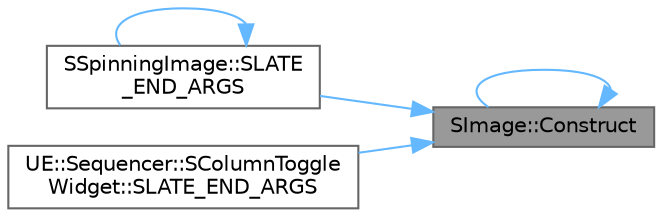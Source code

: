 digraph "SImage::Construct"
{
 // INTERACTIVE_SVG=YES
 // LATEX_PDF_SIZE
  bgcolor="transparent";
  edge [fontname=Helvetica,fontsize=10,labelfontname=Helvetica,labelfontsize=10];
  node [fontname=Helvetica,fontsize=10,shape=box,height=0.2,width=0.4];
  rankdir="RL";
  Node1 [id="Node000001",label="SImage::Construct",height=0.2,width=0.4,color="gray40", fillcolor="grey60", style="filled", fontcolor="black",tooltip="Construct this widget."];
  Node1 -> Node1 [id="edge1_Node000001_Node000001",dir="back",color="steelblue1",style="solid",tooltip=" "];
  Node1 -> Node2 [id="edge2_Node000001_Node000002",dir="back",color="steelblue1",style="solid",tooltip=" "];
  Node2 [id="Node000002",label="SSpinningImage::SLATE\l_END_ARGS",height=0.2,width=0.4,color="grey40", fillcolor="white", style="filled",URL="$d4/d93/classSSpinningImage.html#aea7d2eff73b5361d1067a6e47a98746c",tooltip=" "];
  Node2 -> Node2 [id="edge3_Node000002_Node000002",dir="back",color="steelblue1",style="solid",tooltip=" "];
  Node1 -> Node3 [id="edge4_Node000001_Node000003",dir="back",color="steelblue1",style="solid",tooltip=" "];
  Node3 [id="Node000003",label="UE::Sequencer::SColumnToggle\lWidget::SLATE_END_ARGS",height=0.2,width=0.4,color="grey40", fillcolor="white", style="filled",URL="$d9/d2c/classUE_1_1Sequencer_1_1SColumnToggleWidget.html#a539712d77c0c2f6151ecbba3347b8a6e",tooltip=" "];
}
